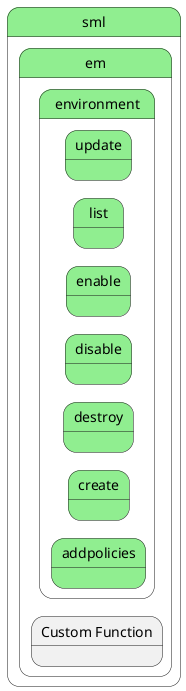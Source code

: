 @startuml
left to right direction


state "sml" as sml #lightgreen {
state "em" as smlem #lightgreen {
}
}


state smlem #lightgreen {
    state "Custom Function" as emfunction {
    }
}

        state "sml" as sml #lightgreen {
state "em" as smlem #lightgreen {
state "environment" as smlemenvironment #lightgreen {
state "addpolicies" as smlemenvironmentaddpolicies #lightgreen {
}
}
}
}


        state "sml" as sml #lightgreen {
state "em" as smlem #lightgreen {
state "environment" as smlemenvironment #lightgreen {
state "create" as smlemenvironmentcreate #lightgreen {
}
}
}
}


        state "sml" as sml #lightgreen {
state "em" as smlem #lightgreen {
state "environment" as smlemenvironment #lightgreen {
state "destroy" as smlemenvironmentdestroy #lightgreen {
}
}
}
}


        state "sml" as sml #lightgreen {
state "em" as smlem #lightgreen {
state "environment" as smlemenvironment #lightgreen {
state "disable" as smlemenvironmentdisable #lightgreen {
}
}
}
}


        state "sml" as sml #lightgreen {
state "em" as smlem #lightgreen {
state "environment" as smlemenvironment #lightgreen {
state "enable" as smlemenvironmentenable #lightgreen {
}
}
}
}


        state "sml" as sml #lightgreen {
state "em" as smlem #lightgreen {
state "environment" as smlemenvironment #lightgreen {
state "list" as smlemenvironmentlist #lightgreen {
}
}
}
}


        state "sml" as sml #lightgreen {
state "em" as smlem #lightgreen {
state "environment" as smlemenvironment #lightgreen {
state "update" as smlemenvironmentupdate #lightgreen {
}
}
}
}






@enduml
